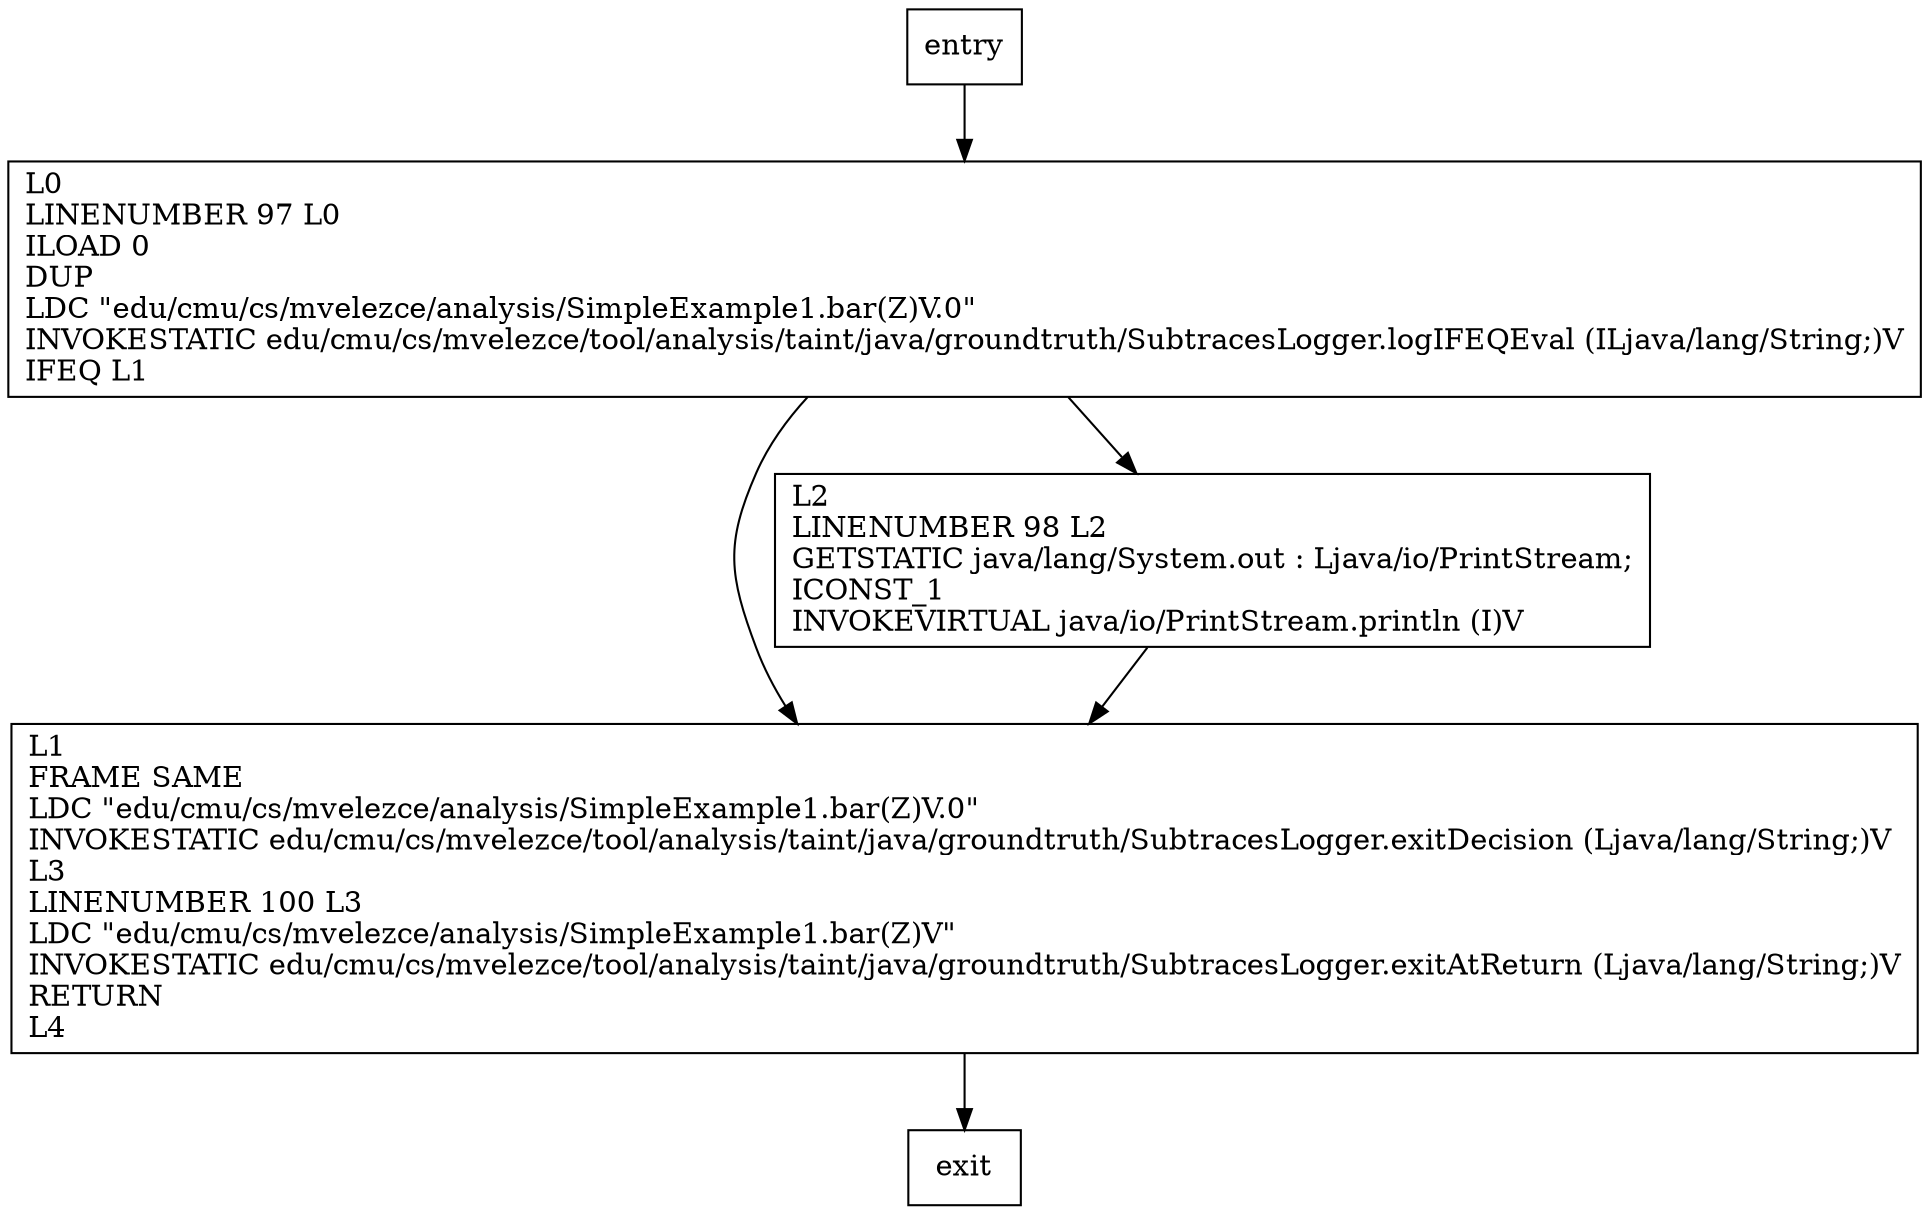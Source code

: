 digraph bar {
node [shape=record];
1436969919 [label="L1\lFRAME SAME\lLDC \"edu/cmu/cs/mvelezce/analysis/SimpleExample1.bar(Z)V.0\"\lINVOKESTATIC edu/cmu/cs/mvelezce/tool/analysis/taint/java/groundtruth/SubtracesLogger.exitDecision (Ljava/lang/String;)V\lL3\lLINENUMBER 100 L3\lLDC \"edu/cmu/cs/mvelezce/analysis/SimpleExample1.bar(Z)V\"\lINVOKESTATIC edu/cmu/cs/mvelezce/tool/analysis/taint/java/groundtruth/SubtracesLogger.exitAtReturn (Ljava/lang/String;)V\lRETURN\lL4\l"];
492002168 [label="L0\lLINENUMBER 97 L0\lILOAD 0\lDUP\lLDC \"edu/cmu/cs/mvelezce/analysis/SimpleExample1.bar(Z)V.0\"\lINVOKESTATIC edu/cmu/cs/mvelezce/tool/analysis/taint/java/groundtruth/SubtracesLogger.logIFEQEval (ILjava/lang/String;)V\lIFEQ L1\l"];
902795743 [label="L2\lLINENUMBER 98 L2\lGETSTATIC java/lang/System.out : Ljava/io/PrintStream;\lICONST_1\lINVOKEVIRTUAL java/io/PrintStream.println (I)V\l"];
entry;
exit;
entry -> 492002168;
1436969919 -> exit;
492002168 -> 1436969919;
492002168 -> 902795743;
902795743 -> 1436969919;
}
